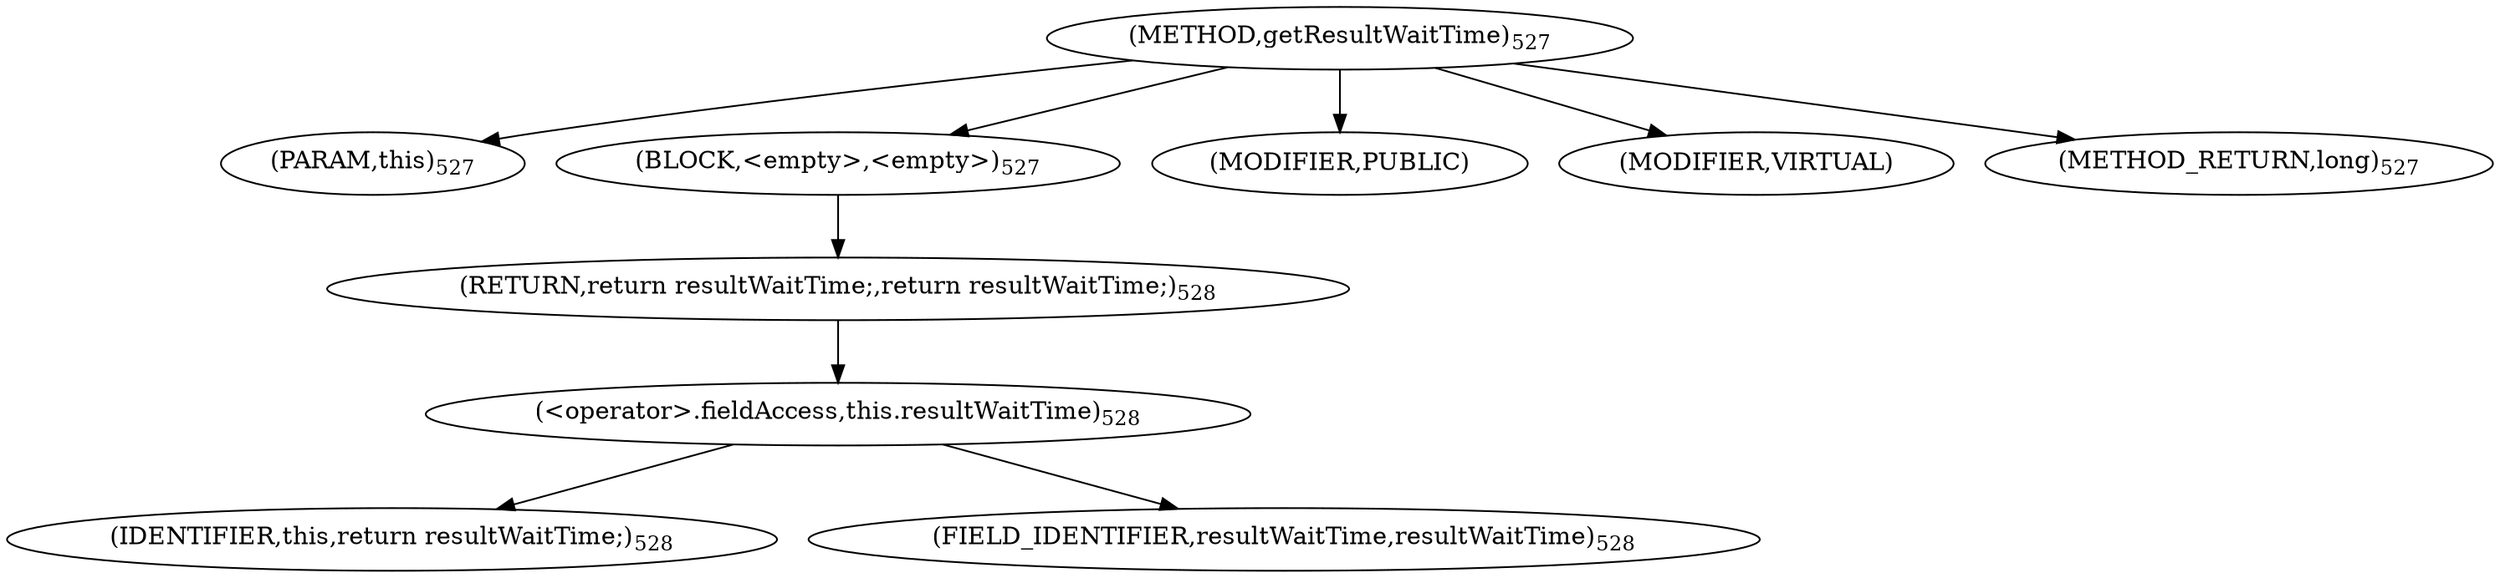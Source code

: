 digraph "getResultWaitTime" {  
"1235" [label = <(METHOD,getResultWaitTime)<SUB>527</SUB>> ]
"1236" [label = <(PARAM,this)<SUB>527</SUB>> ]
"1237" [label = <(BLOCK,&lt;empty&gt;,&lt;empty&gt;)<SUB>527</SUB>> ]
"1238" [label = <(RETURN,return resultWaitTime;,return resultWaitTime;)<SUB>528</SUB>> ]
"1239" [label = <(&lt;operator&gt;.fieldAccess,this.resultWaitTime)<SUB>528</SUB>> ]
"1240" [label = <(IDENTIFIER,this,return resultWaitTime;)<SUB>528</SUB>> ]
"1241" [label = <(FIELD_IDENTIFIER,resultWaitTime,resultWaitTime)<SUB>528</SUB>> ]
"1242" [label = <(MODIFIER,PUBLIC)> ]
"1243" [label = <(MODIFIER,VIRTUAL)> ]
"1244" [label = <(METHOD_RETURN,long)<SUB>527</SUB>> ]
  "1235" -> "1236" 
  "1235" -> "1237" 
  "1235" -> "1242" 
  "1235" -> "1243" 
  "1235" -> "1244" 
  "1237" -> "1238" 
  "1238" -> "1239" 
  "1239" -> "1240" 
  "1239" -> "1241" 
}
